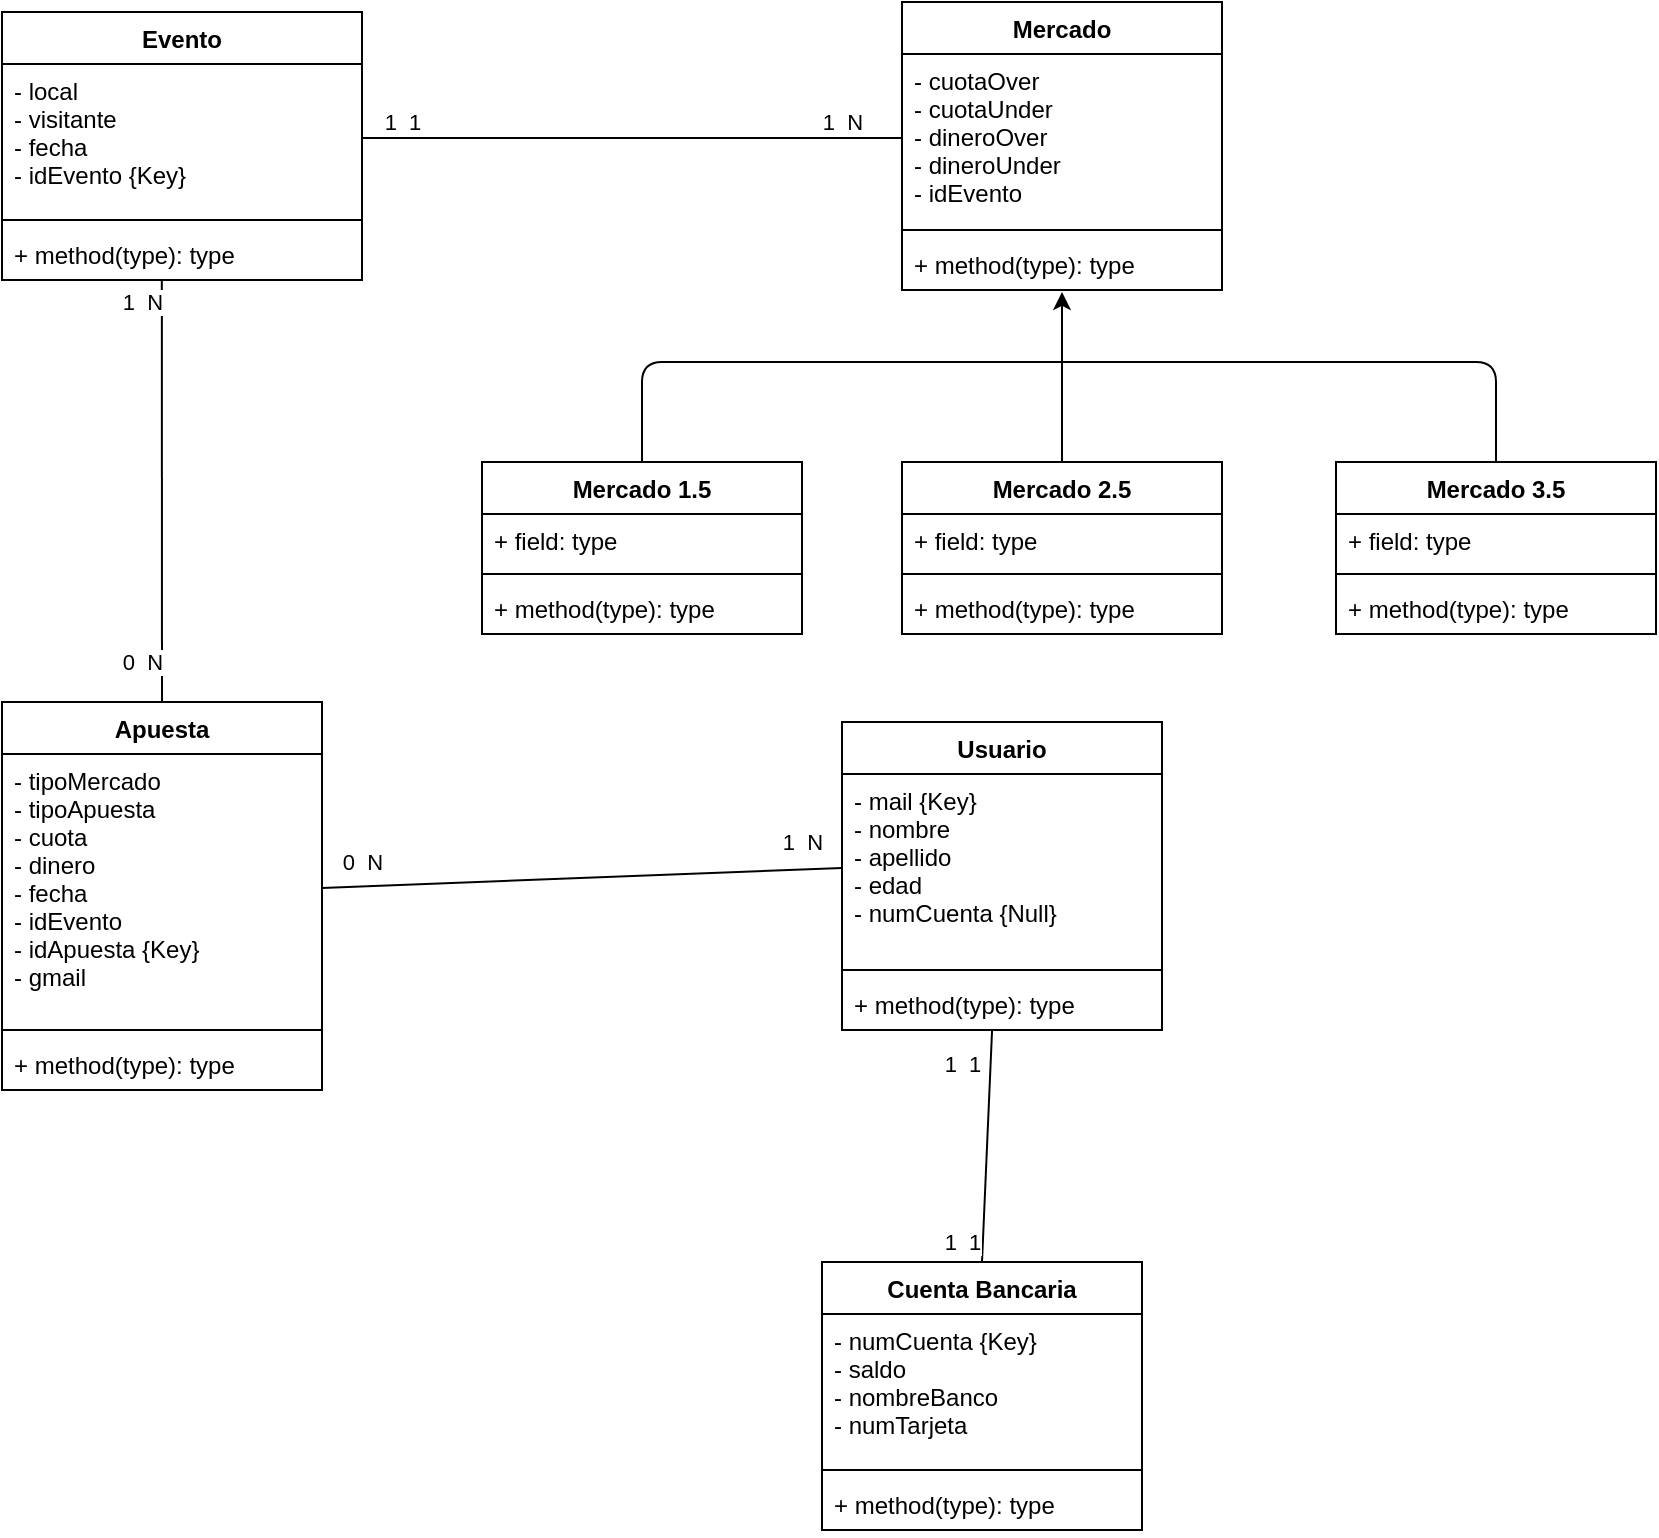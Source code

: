 <mxfile version="13.7.3" type="device"><diagram id="W9Ktlt4ESy308M4CLVwM" name="Page-1"><mxGraphModel dx="1422" dy="762" grid="1" gridSize="10" guides="1" tooltips="1" connect="1" arrows="1" fold="1" page="1" pageScale="1" pageWidth="827" pageHeight="1169" math="0" shadow="0"><root><mxCell id="0"/><mxCell id="1" parent="0"/><mxCell id="4SMYxyvLyprr4CDefb2l-33" value="" style="endArrow=none;html=1;entryX=0.5;entryY=0;entryDx=0;entryDy=0;exitX=0.469;exitY=1;exitDx=0;exitDy=0;exitPerimeter=0;endFill=0;" parent="1" source="4SMYxyvLyprr4CDefb2l-24" target="4SMYxyvLyprr4CDefb2l-29" edge="1"><mxGeometry width="50" height="50" relative="1" as="geometry"><mxPoint x="260" y="590" as="sourcePoint"/><mxPoint x="200" y="590" as="targetPoint"/></mxGeometry></mxCell><mxCell id="4SMYxyvLyprr4CDefb2l-60" value="1&amp;nbsp; 1" style="edgeLabel;html=1;align=center;verticalAlign=middle;resizable=0;points=[];" parent="4SMYxyvLyprr4CDefb2l-33" vertex="1" connectable="0"><mxGeometry x="-0.757" y="-2" relative="1" as="geometry"><mxPoint x="-12.43" y="3.1" as="offset"/></mxGeometry></mxCell><mxCell id="4SMYxyvLyprr4CDefb2l-61" value="1&amp;nbsp; 1" style="edgeLabel;html=1;align=center;verticalAlign=middle;resizable=0;points=[];" parent="4SMYxyvLyprr4CDefb2l-33" vertex="1" connectable="0"><mxGeometry x="0.741" relative="1" as="geometry"><mxPoint x="-10.66" y="5.1" as="offset"/></mxGeometry></mxCell><mxCell id="4SMYxyvLyprr4CDefb2l-34" value="" style="endArrow=none;html=1;entryX=0;entryY=0.5;entryDx=0;entryDy=0;exitX=1;exitY=0.5;exitDx=0;exitDy=0;endFill=0;" parent="1" source="4SMYxyvLyprr4CDefb2l-26" target="4SMYxyvLyprr4CDefb2l-22" edge="1"><mxGeometry width="50" height="50" relative="1" as="geometry"><mxPoint x="390" y="620" as="sourcePoint"/><mxPoint x="440" y="570" as="targetPoint"/></mxGeometry></mxCell><mxCell id="4SMYxyvLyprr4CDefb2l-58" value="0&amp;nbsp; N" style="edgeLabel;html=1;align=center;verticalAlign=middle;resizable=0;points=[];" parent="4SMYxyvLyprr4CDefb2l-34" vertex="1" connectable="0"><mxGeometry x="-0.215" relative="1" as="geometry"><mxPoint x="-81.92" y="-9.08" as="offset"/></mxGeometry></mxCell><mxCell id="4SMYxyvLyprr4CDefb2l-59" value="1&amp;nbsp; N" style="edgeLabel;html=1;align=center;verticalAlign=middle;resizable=0;points=[];" parent="4SMYxyvLyprr4CDefb2l-34" vertex="1" connectable="0"><mxGeometry x="0.746" y="-1" relative="1" as="geometry"><mxPoint x="13.13" y="-15.27" as="offset"/></mxGeometry></mxCell><mxCell id="4SMYxyvLyprr4CDefb2l-35" value="" style="endArrow=none;html=1;entryX=1;entryY=0.5;entryDx=0;entryDy=0;exitX=0;exitY=0.5;exitDx=0;exitDy=0;endFill=0;" parent="1" source="4SMYxyvLyprr4CDefb2l-18" target="4SMYxyvLyprr4CDefb2l-14" edge="1"><mxGeometry width="50" height="50" relative="1" as="geometry"><mxPoint x="390" y="420" as="sourcePoint"/><mxPoint x="440" y="370" as="targetPoint"/></mxGeometry></mxCell><mxCell id="4SMYxyvLyprr4CDefb2l-53" value="1&amp;nbsp; N" style="edgeLabel;html=1;align=center;verticalAlign=middle;resizable=0;points=[];" parent="4SMYxyvLyprr4CDefb2l-35" vertex="1" connectable="0"><mxGeometry x="-0.237" y="-4" relative="1" as="geometry"><mxPoint x="73" y="-4" as="offset"/></mxGeometry></mxCell><mxCell id="4SMYxyvLyprr4CDefb2l-55" value="1&amp;nbsp; 1" style="edgeLabel;html=1;align=center;verticalAlign=middle;resizable=0;points=[];" parent="4SMYxyvLyprr4CDefb2l-35" vertex="1" connectable="0"><mxGeometry x="0.089" y="-3" relative="1" as="geometry"><mxPoint x="-103" y="-5" as="offset"/></mxGeometry></mxCell><mxCell id="4SMYxyvLyprr4CDefb2l-40" value="Mercado 2.5" style="swimlane;fontStyle=1;align=center;verticalAlign=top;childLayout=stackLayout;horizontal=1;startSize=26;horizontalStack=0;resizeParent=1;resizeParentMax=0;resizeLast=0;collapsible=1;marginBottom=0;" parent="1" vertex="1"><mxGeometry x="610" y="310" width="160" height="86" as="geometry"/></mxCell><mxCell id="4SMYxyvLyprr4CDefb2l-41" value="+ field: type" style="text;strokeColor=none;fillColor=none;align=left;verticalAlign=top;spacingLeft=4;spacingRight=4;overflow=hidden;rotatable=0;points=[[0,0.5],[1,0.5]];portConstraint=eastwest;" parent="4SMYxyvLyprr4CDefb2l-40" vertex="1"><mxGeometry y="26" width="160" height="26" as="geometry"/></mxCell><mxCell id="4SMYxyvLyprr4CDefb2l-42" value="" style="line;strokeWidth=1;fillColor=none;align=left;verticalAlign=middle;spacingTop=-1;spacingLeft=3;spacingRight=3;rotatable=0;labelPosition=right;points=[];portConstraint=eastwest;" parent="4SMYxyvLyprr4CDefb2l-40" vertex="1"><mxGeometry y="52" width="160" height="8" as="geometry"/></mxCell><mxCell id="4SMYxyvLyprr4CDefb2l-43" value="+ method(type): type" style="text;strokeColor=none;fillColor=none;align=left;verticalAlign=top;spacingLeft=4;spacingRight=4;overflow=hidden;rotatable=0;points=[[0,0.5],[1,0.5]];portConstraint=eastwest;" parent="4SMYxyvLyprr4CDefb2l-40" vertex="1"><mxGeometry y="60" width="160" height="26" as="geometry"/></mxCell><mxCell id="4SMYxyvLyprr4CDefb2l-36" value="Mercado 1.5" style="swimlane;fontStyle=1;align=center;verticalAlign=top;childLayout=stackLayout;horizontal=1;startSize=26;horizontalStack=0;resizeParent=1;resizeParentMax=0;resizeLast=0;collapsible=1;marginBottom=0;" parent="1" vertex="1"><mxGeometry x="400" y="310" width="160" height="86" as="geometry"/></mxCell><mxCell id="4SMYxyvLyprr4CDefb2l-37" value="+ field: type" style="text;strokeColor=none;fillColor=none;align=left;verticalAlign=top;spacingLeft=4;spacingRight=4;overflow=hidden;rotatable=0;points=[[0,0.5],[1,0.5]];portConstraint=eastwest;" parent="4SMYxyvLyprr4CDefb2l-36" vertex="1"><mxGeometry y="26" width="160" height="26" as="geometry"/></mxCell><mxCell id="4SMYxyvLyprr4CDefb2l-38" value="" style="line;strokeWidth=1;fillColor=none;align=left;verticalAlign=middle;spacingTop=-1;spacingLeft=3;spacingRight=3;rotatable=0;labelPosition=right;points=[];portConstraint=eastwest;" parent="4SMYxyvLyprr4CDefb2l-36" vertex="1"><mxGeometry y="52" width="160" height="8" as="geometry"/></mxCell><mxCell id="4SMYxyvLyprr4CDefb2l-39" value="+ method(type): type" style="text;strokeColor=none;fillColor=none;align=left;verticalAlign=top;spacingLeft=4;spacingRight=4;overflow=hidden;rotatable=0;points=[[0,0.5],[1,0.5]];portConstraint=eastwest;" parent="4SMYxyvLyprr4CDefb2l-36" vertex="1"><mxGeometry y="60" width="160" height="26" as="geometry"/></mxCell><mxCell id="4SMYxyvLyprr4CDefb2l-44" value="Mercado 3.5" style="swimlane;fontStyle=1;align=center;verticalAlign=top;childLayout=stackLayout;horizontal=1;startSize=26;horizontalStack=0;resizeParent=1;resizeParentMax=0;resizeLast=0;collapsible=1;marginBottom=0;" parent="1" vertex="1"><mxGeometry x="827" y="310" width="160" height="86" as="geometry"/></mxCell><mxCell id="4SMYxyvLyprr4CDefb2l-45" value="+ field: type" style="text;strokeColor=none;fillColor=none;align=left;verticalAlign=top;spacingLeft=4;spacingRight=4;overflow=hidden;rotatable=0;points=[[0,0.5],[1,0.5]];portConstraint=eastwest;" parent="4SMYxyvLyprr4CDefb2l-44" vertex="1"><mxGeometry y="26" width="160" height="26" as="geometry"/></mxCell><mxCell id="4SMYxyvLyprr4CDefb2l-46" value="" style="line;strokeWidth=1;fillColor=none;align=left;verticalAlign=middle;spacingTop=-1;spacingLeft=3;spacingRight=3;rotatable=0;labelPosition=right;points=[];portConstraint=eastwest;" parent="4SMYxyvLyprr4CDefb2l-44" vertex="1"><mxGeometry y="52" width="160" height="8" as="geometry"/></mxCell><mxCell id="4SMYxyvLyprr4CDefb2l-47" value="+ method(type): type" style="text;strokeColor=none;fillColor=none;align=left;verticalAlign=top;spacingLeft=4;spacingRight=4;overflow=hidden;rotatable=0;points=[[0,0.5],[1,0.5]];portConstraint=eastwest;" parent="4SMYxyvLyprr4CDefb2l-44" vertex="1"><mxGeometry y="60" width="160" height="26" as="geometry"/></mxCell><mxCell id="4SMYxyvLyprr4CDefb2l-48" value="" style="endArrow=none;html=1;exitX=0.5;exitY=0;exitDx=0;exitDy=0;endFill=0;" parent="1" source="4SMYxyvLyprr4CDefb2l-36" edge="1"><mxGeometry width="50" height="50" relative="1" as="geometry"><mxPoint x="600" y="158" as="sourcePoint"/><mxPoint x="671" y="260" as="targetPoint"/><Array as="points"><mxPoint x="480" y="260"/></Array></mxGeometry></mxCell><mxCell id="4SMYxyvLyprr4CDefb2l-49" value="" style="endArrow=none;html=1;exitX=0.5;exitY=0;exitDx=0;exitDy=0;endFill=0;" parent="1" source="4SMYxyvLyprr4CDefb2l-44" edge="1"><mxGeometry width="50" height="50" relative="1" as="geometry"><mxPoint x="490" y="320" as="sourcePoint"/><mxPoint x="670" y="260" as="targetPoint"/><Array as="points"><mxPoint x="907" y="260"/></Array></mxGeometry></mxCell><mxCell id="4SMYxyvLyprr4CDefb2l-50" value="" style="endArrow=classic;html=1;exitX=0.5;exitY=0;exitDx=0;exitDy=0;entryX=0.5;entryY=1.038;entryDx=0;entryDy=0;entryPerimeter=0;" parent="1" source="4SMYxyvLyprr4CDefb2l-40" target="4SMYxyvLyprr4CDefb2l-20" edge="1"><mxGeometry width="50" height="50" relative="1" as="geometry"><mxPoint x="600" y="158" as="sourcePoint"/><mxPoint x="690" y="260" as="targetPoint"/></mxGeometry></mxCell><mxCell id="4SMYxyvLyprr4CDefb2l-17" value="Mercado" style="swimlane;fontStyle=1;align=center;verticalAlign=top;childLayout=stackLayout;horizontal=1;startSize=26;horizontalStack=0;resizeParent=1;resizeParentMax=0;resizeLast=0;collapsible=1;marginBottom=0;" parent="1" vertex="1"><mxGeometry x="610" y="80" width="160" height="144" as="geometry"/></mxCell><mxCell id="4SMYxyvLyprr4CDefb2l-18" value="- cuotaOver&#10;- cuotaUnder&#10;- dineroOver&#10;- dineroUnder&#10;- idEvento" style="text;strokeColor=none;fillColor=none;align=left;verticalAlign=top;spacingLeft=4;spacingRight=4;overflow=hidden;rotatable=0;points=[[0,0.5],[1,0.5]];portConstraint=eastwest;" parent="4SMYxyvLyprr4CDefb2l-17" vertex="1"><mxGeometry y="26" width="160" height="84" as="geometry"/></mxCell><mxCell id="4SMYxyvLyprr4CDefb2l-19" value="" style="line;strokeWidth=1;fillColor=none;align=left;verticalAlign=middle;spacingTop=-1;spacingLeft=3;spacingRight=3;rotatable=0;labelPosition=right;points=[];portConstraint=eastwest;" parent="4SMYxyvLyprr4CDefb2l-17" vertex="1"><mxGeometry y="110" width="160" height="8" as="geometry"/></mxCell><mxCell id="4SMYxyvLyprr4CDefb2l-20" value="+ method(type): type" style="text;strokeColor=none;fillColor=none;align=left;verticalAlign=top;spacingLeft=4;spacingRight=4;overflow=hidden;rotatable=0;points=[[0,0.5],[1,0.5]];portConstraint=eastwest;" parent="4SMYxyvLyprr4CDefb2l-17" vertex="1"><mxGeometry y="118" width="160" height="26" as="geometry"/></mxCell><mxCell id="4SMYxyvLyprr4CDefb2l-13" value="Evento" style="swimlane;fontStyle=1;align=center;verticalAlign=top;childLayout=stackLayout;horizontal=1;startSize=26;horizontalStack=0;resizeParent=1;resizeParentMax=0;resizeLast=0;collapsible=1;marginBottom=0;" parent="1" vertex="1"><mxGeometry x="160" y="85" width="180" height="134" as="geometry"/></mxCell><mxCell id="4SMYxyvLyprr4CDefb2l-14" value="- local&#10;- visitante&#10;- fecha&#10;- idEvento {Key}" style="text;strokeColor=none;fillColor=none;align=left;verticalAlign=top;spacingLeft=4;spacingRight=4;overflow=hidden;rotatable=0;points=[[0,0.5],[1,0.5]];portConstraint=eastwest;" parent="4SMYxyvLyprr4CDefb2l-13" vertex="1"><mxGeometry y="26" width="180" height="74" as="geometry"/></mxCell><mxCell id="4SMYxyvLyprr4CDefb2l-15" value="" style="line;strokeWidth=1;fillColor=none;align=left;verticalAlign=middle;spacingTop=-1;spacingLeft=3;spacingRight=3;rotatable=0;labelPosition=right;points=[];portConstraint=eastwest;" parent="4SMYxyvLyprr4CDefb2l-13" vertex="1"><mxGeometry y="100" width="180" height="8" as="geometry"/></mxCell><mxCell id="4SMYxyvLyprr4CDefb2l-16" value="+ method(type): type" style="text;strokeColor=none;fillColor=none;align=left;verticalAlign=top;spacingLeft=4;spacingRight=4;overflow=hidden;rotatable=0;points=[[0,0.5],[1,0.5]];portConstraint=eastwest;" parent="4SMYxyvLyprr4CDefb2l-13" vertex="1"><mxGeometry y="108" width="180" height="26" as="geometry"/></mxCell><mxCell id="4SMYxyvLyprr4CDefb2l-21" value="Usuario" style="swimlane;fontStyle=1;align=center;verticalAlign=top;childLayout=stackLayout;horizontal=1;startSize=26;horizontalStack=0;resizeParent=1;resizeParentMax=0;resizeLast=0;collapsible=1;marginBottom=0;" parent="1" vertex="1"><mxGeometry x="580" y="440" width="160" height="154" as="geometry"/></mxCell><mxCell id="4SMYxyvLyprr4CDefb2l-22" value="- mail {Key}&#10;- nombre&#10;- apellido&#10;- edad&#10;- numCuenta {Null}" style="text;strokeColor=none;fillColor=none;align=left;verticalAlign=top;spacingLeft=4;spacingRight=4;overflow=hidden;rotatable=0;points=[[0,0.5],[1,0.5]];portConstraint=eastwest;" parent="4SMYxyvLyprr4CDefb2l-21" vertex="1"><mxGeometry y="26" width="160" height="94" as="geometry"/></mxCell><mxCell id="4SMYxyvLyprr4CDefb2l-23" value="" style="line;strokeWidth=1;fillColor=none;align=left;verticalAlign=middle;spacingTop=-1;spacingLeft=3;spacingRight=3;rotatable=0;labelPosition=right;points=[];portConstraint=eastwest;" parent="4SMYxyvLyprr4CDefb2l-21" vertex="1"><mxGeometry y="120" width="160" height="8" as="geometry"/></mxCell><mxCell id="4SMYxyvLyprr4CDefb2l-24" value="+ method(type): type" style="text;strokeColor=none;fillColor=none;align=left;verticalAlign=top;spacingLeft=4;spacingRight=4;overflow=hidden;rotatable=0;points=[[0,0.5],[1,0.5]];portConstraint=eastwest;" parent="4SMYxyvLyprr4CDefb2l-21" vertex="1"><mxGeometry y="128" width="160" height="26" as="geometry"/></mxCell><mxCell id="4SMYxyvLyprr4CDefb2l-52" value="" style="endArrow=none;html=1;exitX=0.5;exitY=0;exitDx=0;exitDy=0;endFill=0;entryX=0.444;entryY=1;entryDx=0;entryDy=0;entryPerimeter=0;" parent="1" source="4SMYxyvLyprr4CDefb2l-25" target="4SMYxyvLyprr4CDefb2l-16" edge="1"><mxGeometry width="50" height="50" relative="1" as="geometry"><mxPoint x="390" y="420" as="sourcePoint"/><mxPoint x="210" y="240" as="targetPoint"/></mxGeometry></mxCell><mxCell id="4SMYxyvLyprr4CDefb2l-56" value="1&amp;nbsp;&amp;nbsp;N" style="edgeLabel;html=1;align=center;verticalAlign=middle;resizable=0;points=[];" parent="4SMYxyvLyprr4CDefb2l-52" vertex="1" connectable="0"><mxGeometry x="0.82" y="2" relative="1" as="geometry"><mxPoint x="-7.93" y="-8" as="offset"/></mxGeometry></mxCell><mxCell id="4SMYxyvLyprr4CDefb2l-57" value="0&amp;nbsp; N" style="edgeLabel;html=1;align=center;verticalAlign=middle;resizable=0;points=[];" parent="4SMYxyvLyprr4CDefb2l-52" vertex="1" connectable="0"><mxGeometry x="-0.782" relative="1" as="geometry"><mxPoint x="-9.99" y="3" as="offset"/></mxGeometry></mxCell><mxCell id="4SMYxyvLyprr4CDefb2l-29" value="Cuenta Bancaria" style="swimlane;fontStyle=1;align=center;verticalAlign=top;childLayout=stackLayout;horizontal=1;startSize=26;horizontalStack=0;resizeParent=1;resizeParentMax=0;resizeLast=0;collapsible=1;marginBottom=0;" parent="1" vertex="1"><mxGeometry x="570" y="710" width="160" height="134" as="geometry"/></mxCell><mxCell id="4SMYxyvLyprr4CDefb2l-30" value="- numCuenta {Key}&#10;- saldo&#10;- nombreBanco&#10;- numTarjeta" style="text;strokeColor=none;fillColor=none;align=left;verticalAlign=top;spacingLeft=4;spacingRight=4;overflow=hidden;rotatable=0;points=[[0,0.5],[1,0.5]];portConstraint=eastwest;" parent="4SMYxyvLyprr4CDefb2l-29" vertex="1"><mxGeometry y="26" width="160" height="74" as="geometry"/></mxCell><mxCell id="4SMYxyvLyprr4CDefb2l-31" value="" style="line;strokeWidth=1;fillColor=none;align=left;verticalAlign=middle;spacingTop=-1;spacingLeft=3;spacingRight=3;rotatable=0;labelPosition=right;points=[];portConstraint=eastwest;" parent="4SMYxyvLyprr4CDefb2l-29" vertex="1"><mxGeometry y="100" width="160" height="8" as="geometry"/></mxCell><mxCell id="4SMYxyvLyprr4CDefb2l-32" value="+ method(type): type" style="text;strokeColor=none;fillColor=none;align=left;verticalAlign=top;spacingLeft=4;spacingRight=4;overflow=hidden;rotatable=0;points=[[0,0.5],[1,0.5]];portConstraint=eastwest;" parent="4SMYxyvLyprr4CDefb2l-29" vertex="1"><mxGeometry y="108" width="160" height="26" as="geometry"/></mxCell><mxCell id="4SMYxyvLyprr4CDefb2l-25" value="Apuesta" style="swimlane;fontStyle=1;align=center;verticalAlign=top;childLayout=stackLayout;horizontal=1;startSize=26;horizontalStack=0;resizeParent=1;resizeParentMax=0;resizeLast=0;collapsible=1;marginBottom=0;" parent="1" vertex="1"><mxGeometry x="160" y="430" width="160" height="194" as="geometry"/></mxCell><mxCell id="4SMYxyvLyprr4CDefb2l-26" value="- tipoMercado&#10;- tipoApuesta&#10;- cuota&#10;- dinero&#10;- fecha &#10;- idEvento&#10;- idApuesta {Key}&#10;- gmail" style="text;strokeColor=none;fillColor=none;align=left;verticalAlign=top;spacingLeft=4;spacingRight=4;overflow=hidden;rotatable=0;points=[[0,0.5],[1,0.5]];portConstraint=eastwest;" parent="4SMYxyvLyprr4CDefb2l-25" vertex="1"><mxGeometry y="26" width="160" height="134" as="geometry"/></mxCell><mxCell id="4SMYxyvLyprr4CDefb2l-27" value="" style="line;strokeWidth=1;fillColor=none;align=left;verticalAlign=middle;spacingTop=-1;spacingLeft=3;spacingRight=3;rotatable=0;labelPosition=right;points=[];portConstraint=eastwest;" parent="4SMYxyvLyprr4CDefb2l-25" vertex="1"><mxGeometry y="160" width="160" height="8" as="geometry"/></mxCell><mxCell id="4SMYxyvLyprr4CDefb2l-28" value="+ method(type): type" style="text;strokeColor=none;fillColor=none;align=left;verticalAlign=top;spacingLeft=4;spacingRight=4;overflow=hidden;rotatable=0;points=[[0,0.5],[1,0.5]];portConstraint=eastwest;" parent="4SMYxyvLyprr4CDefb2l-25" vertex="1"><mxGeometry y="168" width="160" height="26" as="geometry"/></mxCell></root></mxGraphModel></diagram></mxfile>